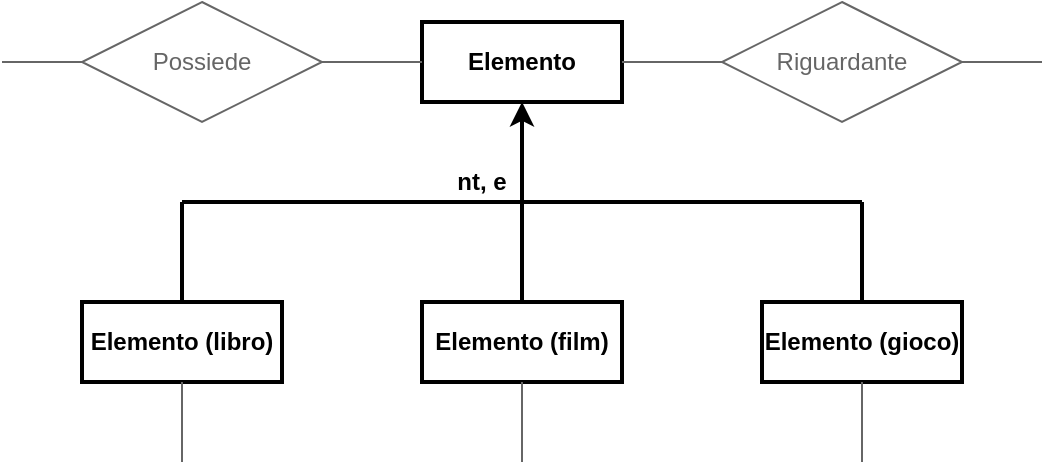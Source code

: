 <mxfile version="13.1.2" type="github">
  <diagram id="NmbMA73EY4SfufKgQ3tE" name="Page-1">
    <mxGraphModel dx="663" dy="379" grid="1" gridSize="10" guides="1" tooltips="1" connect="1" arrows="1" fold="1" page="1" pageScale="1" pageWidth="827" pageHeight="1169" math="0" shadow="0">
      <root>
        <mxCell id="0" />
        <mxCell id="1" parent="0" />
        <mxCell id="29aUZZDc1Ts6Plt9OG0N-1" value="Elemento (film)" style="whiteSpace=wrap;html=1;align=center;strokeWidth=2;fontStyle=1" vertex="1" parent="1">
          <mxGeometry x="350" y="220" width="100" height="40" as="geometry" />
        </mxCell>
        <mxCell id="29aUZZDc1Ts6Plt9OG0N-2" value="Elemento (libro)" style="whiteSpace=wrap;html=1;align=center;strokeWidth=2;fontStyle=1" vertex="1" parent="1">
          <mxGeometry x="180" y="220" width="100" height="40" as="geometry" />
        </mxCell>
        <mxCell id="29aUZZDc1Ts6Plt9OG0N-3" value="Elemento (gioco)" style="whiteSpace=wrap;html=1;align=center;strokeWidth=2;fontStyle=1" vertex="1" parent="1">
          <mxGeometry x="520" y="220" width="100" height="40" as="geometry" />
        </mxCell>
        <mxCell id="29aUZZDc1Ts6Plt9OG0N-4" value="Elemento" style="whiteSpace=wrap;html=1;align=center;strokeWidth=2;fontStyle=1" vertex="1" parent="1">
          <mxGeometry x="350" y="80" width="100" height="40" as="geometry" />
        </mxCell>
        <mxCell id="29aUZZDc1Ts6Plt9OG0N-5" value="" style="endArrow=none;html=1;rounded=0;strokeWidth=2;fontStyle=1" edge="1" parent="1">
          <mxGeometry relative="1" as="geometry">
            <mxPoint x="230" y="170" as="sourcePoint" />
            <mxPoint x="570" y="170" as="targetPoint" />
          </mxGeometry>
        </mxCell>
        <mxCell id="29aUZZDc1Ts6Plt9OG0N-6" value="" style="endArrow=none;html=1;rounded=0;exitX=0.5;exitY=0;exitDx=0;exitDy=0;strokeWidth=2;fontStyle=1" edge="1" parent="1" source="29aUZZDc1Ts6Plt9OG0N-2">
          <mxGeometry relative="1" as="geometry">
            <mxPoint x="70" y="170" as="sourcePoint" />
            <mxPoint x="230" y="170" as="targetPoint" />
          </mxGeometry>
        </mxCell>
        <mxCell id="29aUZZDc1Ts6Plt9OG0N-8" value="" style="endArrow=none;html=1;rounded=0;strokeWidth=2;fontStyle=1" edge="1" parent="1" target="29aUZZDc1Ts6Plt9OG0N-3">
          <mxGeometry relative="1" as="geometry">
            <mxPoint x="570" y="170" as="sourcePoint" />
            <mxPoint x="584" y="220" as="targetPoint" />
          </mxGeometry>
        </mxCell>
        <mxCell id="29aUZZDc1Ts6Plt9OG0N-9" value="" style="endArrow=classic;html=1;entryX=0.5;entryY=1;entryDx=0;entryDy=0;exitX=0.5;exitY=0;exitDx=0;exitDy=0;strokeWidth=2;fontStyle=1" edge="1" parent="1" source="29aUZZDc1Ts6Plt9OG0N-1" target="29aUZZDc1Ts6Plt9OG0N-4">
          <mxGeometry width="50" height="50" relative="1" as="geometry">
            <mxPoint x="430" y="230" as="sourcePoint" />
            <mxPoint x="480" y="180" as="targetPoint" />
          </mxGeometry>
        </mxCell>
        <mxCell id="29aUZZDc1Ts6Plt9OG0N-10" value="nt, e" style="text;html=1;strokeColor=none;fillColor=none;align=center;verticalAlign=middle;whiteSpace=wrap;rounded=0;strokeWidth=2;fontStyle=1" vertex="1" parent="1">
          <mxGeometry x="360" y="150" width="40" height="20" as="geometry" />
        </mxCell>
        <mxCell id="29aUZZDc1Ts6Plt9OG0N-11" value="" style="endArrow=none;html=1;strokeWidth=1;strokeColor=#666666;" edge="1" parent="1">
          <mxGeometry width="50" height="50" relative="1" as="geometry">
            <mxPoint x="230" y="300" as="sourcePoint" />
            <mxPoint x="230" y="260" as="targetPoint" />
          </mxGeometry>
        </mxCell>
        <mxCell id="29aUZZDc1Ts6Plt9OG0N-12" value="" style="endArrow=none;html=1;strokeWidth=1;strokeColor=#666666;" edge="1" parent="1">
          <mxGeometry width="50" height="50" relative="1" as="geometry">
            <mxPoint x="400" y="300" as="sourcePoint" />
            <mxPoint x="400" y="260" as="targetPoint" />
          </mxGeometry>
        </mxCell>
        <mxCell id="29aUZZDc1Ts6Plt9OG0N-13" value="" style="endArrow=none;html=1;strokeWidth=1;entryX=0.5;entryY=1;entryDx=0;entryDy=0;strokeColor=#666666;" edge="1" parent="1" target="29aUZZDc1Ts6Plt9OG0N-3">
          <mxGeometry width="50" height="50" relative="1" as="geometry">
            <mxPoint x="570" y="300" as="sourcePoint" />
            <mxPoint x="480" y="180" as="targetPoint" />
          </mxGeometry>
        </mxCell>
        <mxCell id="29aUZZDc1Ts6Plt9OG0N-14" value="" style="endArrow=none;html=1;strokeColor=#666666;strokeWidth=1;" edge="1" parent="1">
          <mxGeometry width="50" height="50" relative="1" as="geometry">
            <mxPoint x="300" y="100" as="sourcePoint" />
            <mxPoint x="350" y="100" as="targetPoint" />
          </mxGeometry>
        </mxCell>
        <mxCell id="29aUZZDc1Ts6Plt9OG0N-15" value="" style="endArrow=none;html=1;strokeColor=#666666;strokeWidth=1;entryX=1;entryY=0.5;entryDx=0;entryDy=0;" edge="1" parent="1" target="29aUZZDc1Ts6Plt9OG0N-4">
          <mxGeometry width="50" height="50" relative="1" as="geometry">
            <mxPoint x="500" y="100" as="sourcePoint" />
            <mxPoint x="480" y="180" as="targetPoint" />
          </mxGeometry>
        </mxCell>
        <mxCell id="29aUZZDc1Ts6Plt9OG0N-16" value="Riguardante" style="shape=rhombus;perimeter=rhombusPerimeter;whiteSpace=wrap;html=1;align=center;strokeWidth=1;strokeColor=#666666;fontColor=#666666;" vertex="1" parent="1">
          <mxGeometry x="500" y="70" width="120" height="60" as="geometry" />
        </mxCell>
        <mxCell id="29aUZZDc1Ts6Plt9OG0N-17" value="Possiede" style="shape=rhombus;perimeter=rhombusPerimeter;whiteSpace=wrap;html=1;align=center;strokeWidth=1;strokeColor=#666666;fontColor=#666666;" vertex="1" parent="1">
          <mxGeometry x="180" y="70" width="120" height="60" as="geometry" />
        </mxCell>
        <mxCell id="29aUZZDc1Ts6Plt9OG0N-18" value="" style="endArrow=none;html=1;rounded=0;strokeColor=#666666;strokeWidth=1;fontColor=#666666;exitX=1;exitY=0.5;exitDx=0;exitDy=0;" edge="1" parent="1" source="29aUZZDc1Ts6Plt9OG0N-16">
          <mxGeometry relative="1" as="geometry">
            <mxPoint x="370" y="200" as="sourcePoint" />
            <mxPoint x="660" y="100" as="targetPoint" />
          </mxGeometry>
        </mxCell>
        <mxCell id="29aUZZDc1Ts6Plt9OG0N-19" value="" style="endArrow=none;html=1;rounded=0;strokeColor=#666666;strokeWidth=1;fontColor=#666666;entryX=0;entryY=0.5;entryDx=0;entryDy=0;" edge="1" parent="1" target="29aUZZDc1Ts6Plt9OG0N-17">
          <mxGeometry relative="1" as="geometry">
            <mxPoint x="140" y="100" as="sourcePoint" />
            <mxPoint x="530" y="200" as="targetPoint" />
          </mxGeometry>
        </mxCell>
      </root>
    </mxGraphModel>
  </diagram>
</mxfile>
